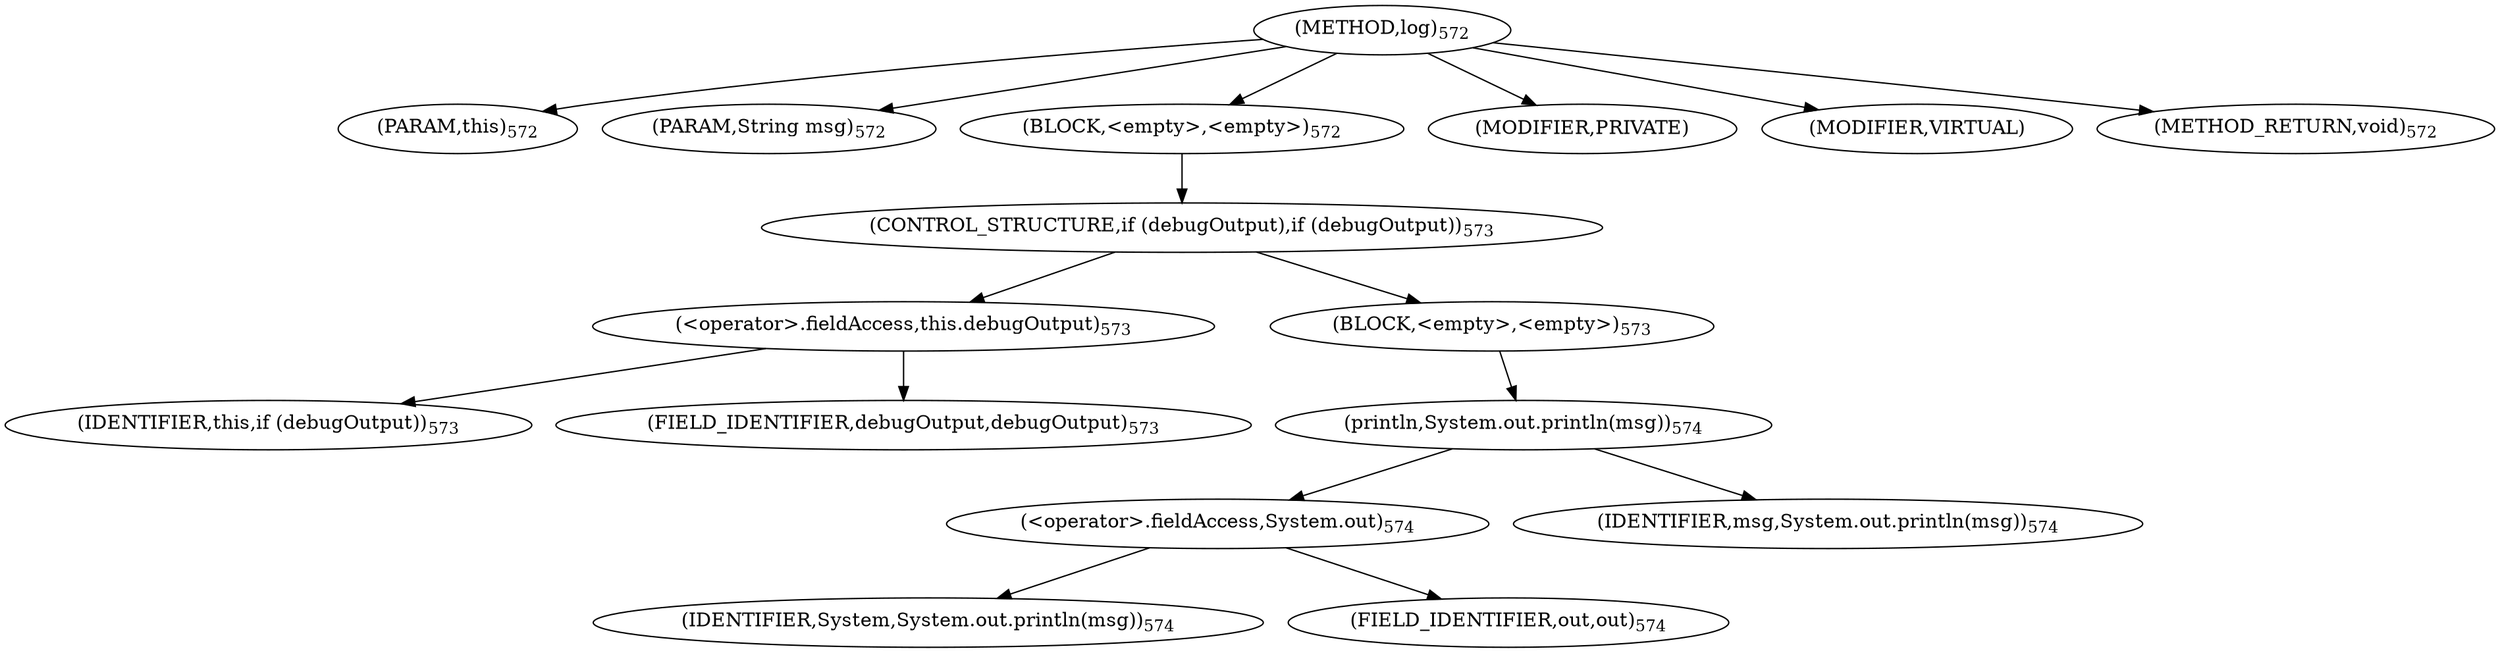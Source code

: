 digraph "log" {  
"1338" [label = <(METHOD,log)<SUB>572</SUB>> ]
"1339" [label = <(PARAM,this)<SUB>572</SUB>> ]
"1340" [label = <(PARAM,String msg)<SUB>572</SUB>> ]
"1341" [label = <(BLOCK,&lt;empty&gt;,&lt;empty&gt;)<SUB>572</SUB>> ]
"1342" [label = <(CONTROL_STRUCTURE,if (debugOutput),if (debugOutput))<SUB>573</SUB>> ]
"1343" [label = <(&lt;operator&gt;.fieldAccess,this.debugOutput)<SUB>573</SUB>> ]
"1344" [label = <(IDENTIFIER,this,if (debugOutput))<SUB>573</SUB>> ]
"1345" [label = <(FIELD_IDENTIFIER,debugOutput,debugOutput)<SUB>573</SUB>> ]
"1346" [label = <(BLOCK,&lt;empty&gt;,&lt;empty&gt;)<SUB>573</SUB>> ]
"1347" [label = <(println,System.out.println(msg))<SUB>574</SUB>> ]
"1348" [label = <(&lt;operator&gt;.fieldAccess,System.out)<SUB>574</SUB>> ]
"1349" [label = <(IDENTIFIER,System,System.out.println(msg))<SUB>574</SUB>> ]
"1350" [label = <(FIELD_IDENTIFIER,out,out)<SUB>574</SUB>> ]
"1351" [label = <(IDENTIFIER,msg,System.out.println(msg))<SUB>574</SUB>> ]
"1352" [label = <(MODIFIER,PRIVATE)> ]
"1353" [label = <(MODIFIER,VIRTUAL)> ]
"1354" [label = <(METHOD_RETURN,void)<SUB>572</SUB>> ]
  "1338" -> "1339" 
  "1338" -> "1340" 
  "1338" -> "1341" 
  "1338" -> "1352" 
  "1338" -> "1353" 
  "1338" -> "1354" 
  "1341" -> "1342" 
  "1342" -> "1343" 
  "1342" -> "1346" 
  "1343" -> "1344" 
  "1343" -> "1345" 
  "1346" -> "1347" 
  "1347" -> "1348" 
  "1347" -> "1351" 
  "1348" -> "1349" 
  "1348" -> "1350" 
}
